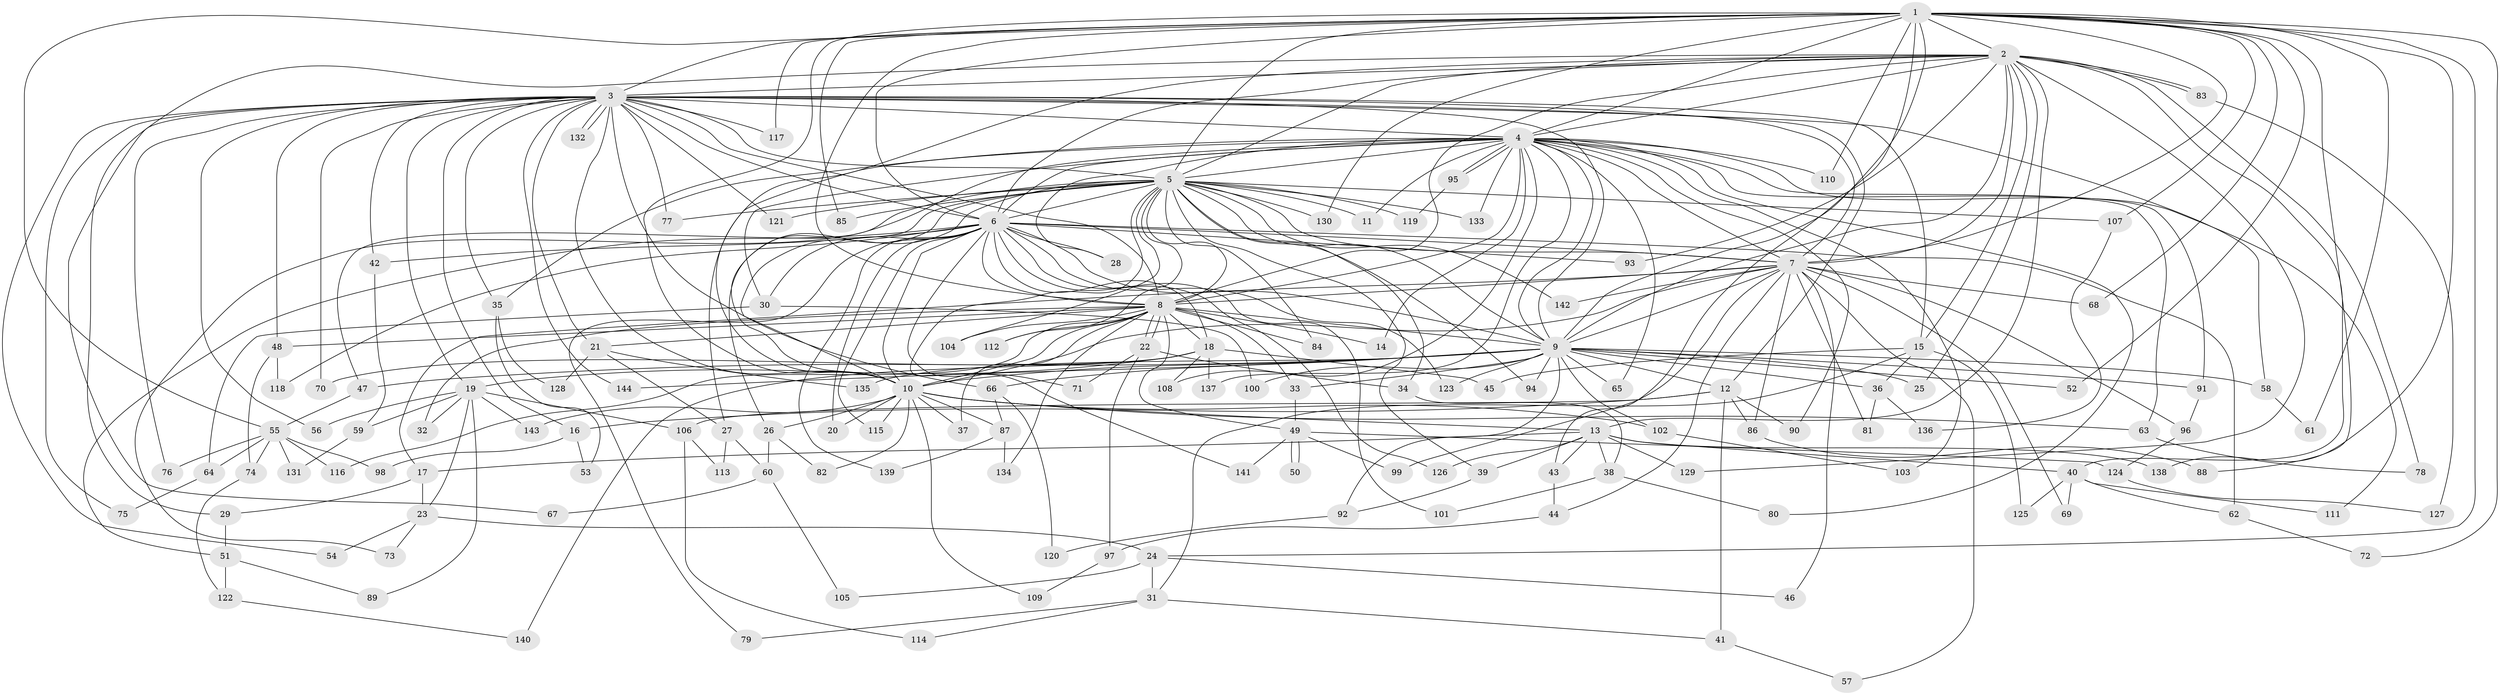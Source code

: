 // Generated by graph-tools (version 1.1) at 2025/14/03/09/25 04:14:16]
// undirected, 144 vertices, 313 edges
graph export_dot {
graph [start="1"]
  node [color=gray90,style=filled];
  1;
  2;
  3;
  4;
  5;
  6;
  7;
  8;
  9;
  10;
  11;
  12;
  13;
  14;
  15;
  16;
  17;
  18;
  19;
  20;
  21;
  22;
  23;
  24;
  25;
  26;
  27;
  28;
  29;
  30;
  31;
  32;
  33;
  34;
  35;
  36;
  37;
  38;
  39;
  40;
  41;
  42;
  43;
  44;
  45;
  46;
  47;
  48;
  49;
  50;
  51;
  52;
  53;
  54;
  55;
  56;
  57;
  58;
  59;
  60;
  61;
  62;
  63;
  64;
  65;
  66;
  67;
  68;
  69;
  70;
  71;
  72;
  73;
  74;
  75;
  76;
  77;
  78;
  79;
  80;
  81;
  82;
  83;
  84;
  85;
  86;
  87;
  88;
  89;
  90;
  91;
  92;
  93;
  94;
  95;
  96;
  97;
  98;
  99;
  100;
  101;
  102;
  103;
  104;
  105;
  106;
  107;
  108;
  109;
  110;
  111;
  112;
  113;
  114;
  115;
  116;
  117;
  118;
  119;
  120;
  121;
  122;
  123;
  124;
  125;
  126;
  127;
  128;
  129;
  130;
  131;
  132;
  133;
  134;
  135;
  136;
  137;
  138;
  139;
  140;
  141;
  142;
  143;
  144;
  1 -- 2;
  1 -- 3;
  1 -- 4;
  1 -- 5;
  1 -- 6;
  1 -- 7;
  1 -- 8;
  1 -- 9;
  1 -- 10;
  1 -- 24;
  1 -- 43;
  1 -- 52;
  1 -- 55;
  1 -- 61;
  1 -- 68;
  1 -- 72;
  1 -- 85;
  1 -- 88;
  1 -- 107;
  1 -- 110;
  1 -- 117;
  1 -- 130;
  1 -- 138;
  2 -- 3;
  2 -- 4;
  2 -- 5;
  2 -- 6;
  2 -- 7;
  2 -- 8;
  2 -- 9;
  2 -- 10;
  2 -- 13;
  2 -- 15;
  2 -- 25;
  2 -- 29;
  2 -- 40;
  2 -- 78;
  2 -- 83;
  2 -- 83;
  2 -- 93;
  2 -- 129;
  3 -- 4;
  3 -- 5;
  3 -- 6;
  3 -- 7;
  3 -- 8;
  3 -- 9;
  3 -- 10;
  3 -- 12;
  3 -- 15;
  3 -- 16;
  3 -- 19;
  3 -- 21;
  3 -- 35;
  3 -- 42;
  3 -- 48;
  3 -- 54;
  3 -- 56;
  3 -- 58;
  3 -- 66;
  3 -- 67;
  3 -- 70;
  3 -- 75;
  3 -- 76;
  3 -- 77;
  3 -- 117;
  3 -- 121;
  3 -- 132;
  3 -- 132;
  3 -- 144;
  4 -- 5;
  4 -- 6;
  4 -- 7;
  4 -- 8;
  4 -- 9;
  4 -- 10;
  4 -- 11;
  4 -- 14;
  4 -- 27;
  4 -- 28;
  4 -- 30;
  4 -- 35;
  4 -- 63;
  4 -- 65;
  4 -- 80;
  4 -- 90;
  4 -- 91;
  4 -- 95;
  4 -- 95;
  4 -- 103;
  4 -- 108;
  4 -- 110;
  4 -- 111;
  4 -- 133;
  4 -- 137;
  5 -- 6;
  5 -- 7;
  5 -- 8;
  5 -- 9;
  5 -- 10;
  5 -- 11;
  5 -- 26;
  5 -- 34;
  5 -- 39;
  5 -- 47;
  5 -- 71;
  5 -- 73;
  5 -- 77;
  5 -- 84;
  5 -- 85;
  5 -- 94;
  5 -- 104;
  5 -- 107;
  5 -- 112;
  5 -- 119;
  5 -- 121;
  5 -- 130;
  5 -- 133;
  5 -- 142;
  6 -- 7;
  6 -- 8;
  6 -- 9;
  6 -- 10;
  6 -- 18;
  6 -- 20;
  6 -- 28;
  6 -- 30;
  6 -- 42;
  6 -- 51;
  6 -- 62;
  6 -- 79;
  6 -- 93;
  6 -- 101;
  6 -- 115;
  6 -- 118;
  6 -- 123;
  6 -- 126;
  6 -- 139;
  6 -- 141;
  7 -- 8;
  7 -- 9;
  7 -- 10;
  7 -- 17;
  7 -- 44;
  7 -- 46;
  7 -- 57;
  7 -- 68;
  7 -- 69;
  7 -- 81;
  7 -- 86;
  7 -- 96;
  7 -- 99;
  7 -- 142;
  8 -- 9;
  8 -- 10;
  8 -- 14;
  8 -- 18;
  8 -- 21;
  8 -- 22;
  8 -- 22;
  8 -- 32;
  8 -- 33;
  8 -- 37;
  8 -- 48;
  8 -- 49;
  8 -- 84;
  8 -- 104;
  8 -- 112;
  8 -- 116;
  8 -- 134;
  9 -- 10;
  9 -- 12;
  9 -- 25;
  9 -- 33;
  9 -- 36;
  9 -- 47;
  9 -- 52;
  9 -- 58;
  9 -- 65;
  9 -- 66;
  9 -- 91;
  9 -- 92;
  9 -- 94;
  9 -- 100;
  9 -- 102;
  9 -- 123;
  9 -- 135;
  9 -- 144;
  10 -- 13;
  10 -- 20;
  10 -- 26;
  10 -- 37;
  10 -- 63;
  10 -- 82;
  10 -- 87;
  10 -- 102;
  10 -- 109;
  10 -- 115;
  10 -- 143;
  12 -- 16;
  12 -- 41;
  12 -- 86;
  12 -- 90;
  12 -- 106;
  13 -- 17;
  13 -- 38;
  13 -- 39;
  13 -- 40;
  13 -- 43;
  13 -- 126;
  13 -- 129;
  13 -- 138;
  15 -- 31;
  15 -- 36;
  15 -- 45;
  15 -- 125;
  16 -- 53;
  16 -- 98;
  17 -- 23;
  17 -- 29;
  18 -- 19;
  18 -- 45;
  18 -- 70;
  18 -- 108;
  18 -- 137;
  18 -- 140;
  19 -- 23;
  19 -- 32;
  19 -- 56;
  19 -- 59;
  19 -- 89;
  19 -- 106;
  19 -- 143;
  21 -- 27;
  21 -- 128;
  21 -- 135;
  22 -- 34;
  22 -- 71;
  22 -- 97;
  23 -- 24;
  23 -- 54;
  23 -- 73;
  24 -- 31;
  24 -- 46;
  24 -- 105;
  26 -- 60;
  26 -- 82;
  27 -- 60;
  27 -- 113;
  29 -- 51;
  30 -- 64;
  30 -- 100;
  31 -- 41;
  31 -- 79;
  31 -- 114;
  33 -- 49;
  34 -- 38;
  35 -- 53;
  35 -- 128;
  36 -- 81;
  36 -- 136;
  38 -- 80;
  38 -- 101;
  39 -- 92;
  40 -- 62;
  40 -- 69;
  40 -- 111;
  40 -- 125;
  41 -- 57;
  42 -- 59;
  43 -- 44;
  44 -- 97;
  47 -- 55;
  48 -- 74;
  48 -- 118;
  49 -- 50;
  49 -- 50;
  49 -- 99;
  49 -- 124;
  49 -- 141;
  51 -- 89;
  51 -- 122;
  55 -- 64;
  55 -- 74;
  55 -- 76;
  55 -- 98;
  55 -- 116;
  55 -- 131;
  58 -- 61;
  59 -- 131;
  60 -- 67;
  60 -- 105;
  62 -- 72;
  63 -- 78;
  64 -- 75;
  66 -- 87;
  66 -- 120;
  74 -- 122;
  83 -- 127;
  86 -- 88;
  87 -- 134;
  87 -- 139;
  91 -- 96;
  92 -- 120;
  95 -- 119;
  96 -- 124;
  97 -- 109;
  102 -- 103;
  106 -- 113;
  106 -- 114;
  107 -- 136;
  122 -- 140;
  124 -- 127;
}
